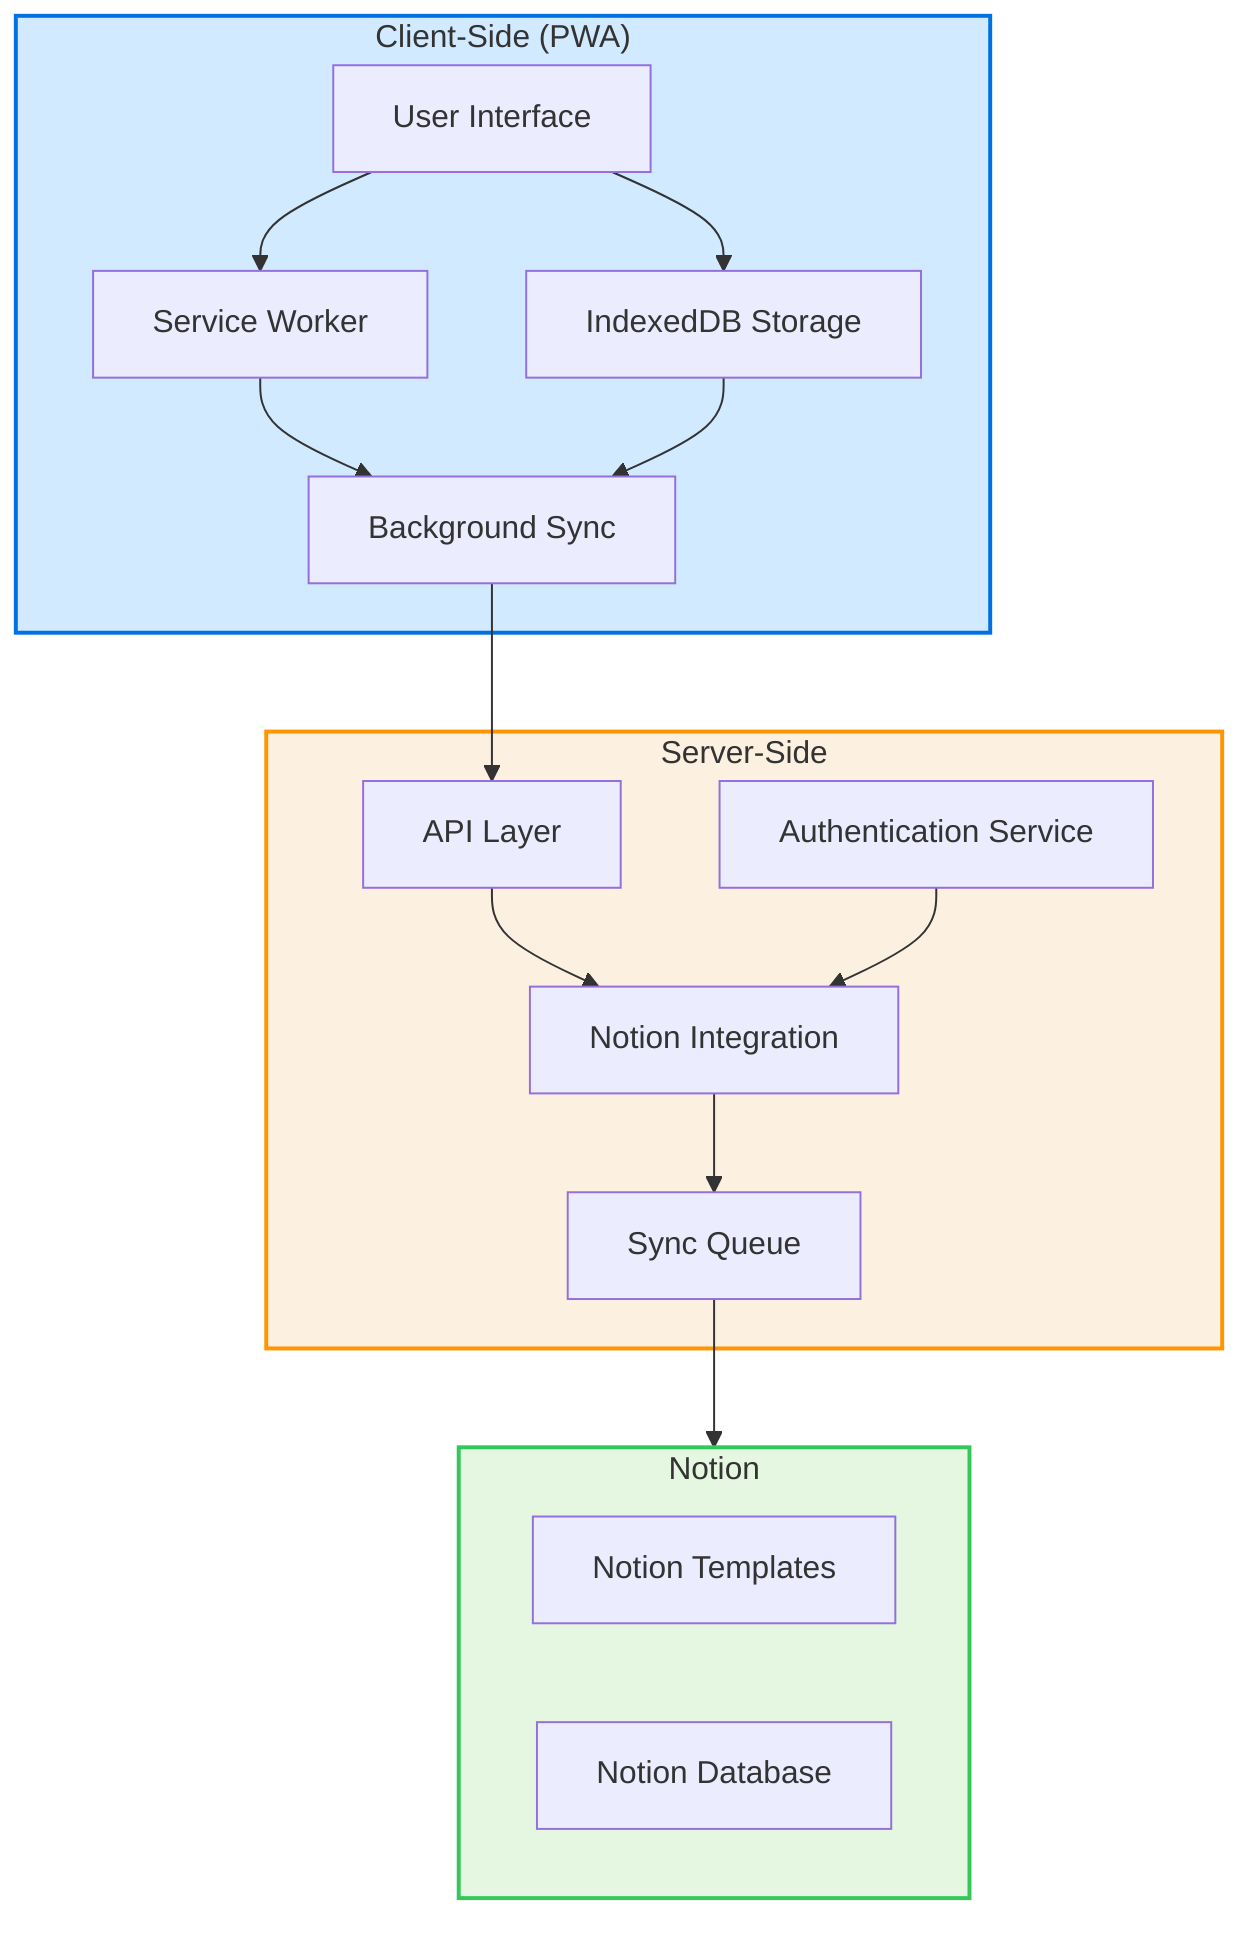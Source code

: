 flowchart TD
    subgraph ClientSide["Client-Side (PWA)"]
        UI["User Interface"]
        SW["Service Worker"]
        IDB["IndexedDB Storage"]
        SyncManager["Background Sync"]
    end
    
    subgraph ServerSide["Server-Side"]
        API["API Layer"]
        NotionInt["Notion Integration"]
        Queue["Sync Queue"]
        AuthService["Authentication Service"]
    end
    
    subgraph NotionAPI["Notion"]
        Templates["Notion Templates"]
        Database["Notion Database"]
    end
    
    UI --> SW
    UI --> IDB
    SW --> SyncManager
    IDB --> SyncManager
    SyncManager --> API
    API --> NotionInt
    NotionInt --> Queue
    Queue --> NotionAPI
    AuthService --> NotionInt
    
    classDef primary fill:#d1eaff,stroke:#0071e3,stroke-width:2px;
    classDef secondary fill:#fcf0e1,stroke:#ff9500,stroke-width:2px;
    classDef tertiary fill:#e6f7e1,stroke:#34c759,stroke-width:2px;
    
    class ClientSide primary;
    class ServerSide secondary;
    class NotionAPI tertiary;